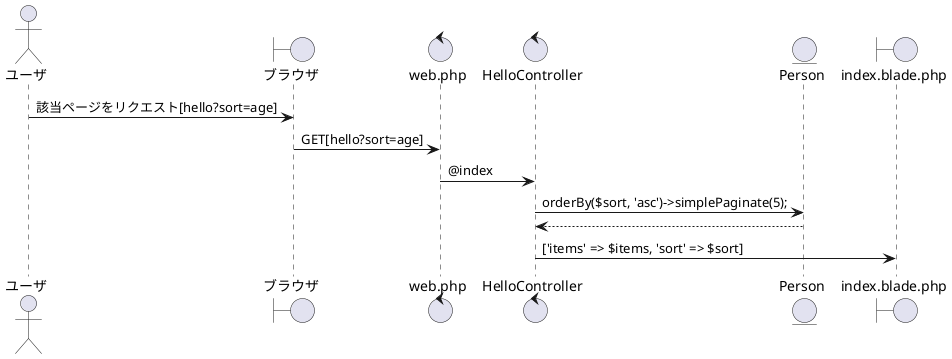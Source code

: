 @startuml 317_sort
actor ユーザ
boundary ブラウザ
control web.php
control HelloController
entity Person
boundary index.blade.php

ユーザ -> ブラウザ:該当ページをリクエスト[hello?sort=age]
ブラウザ -> web.php: GET[hello?sort=age]
web.php -> HelloController:@index
HelloController -> Person:orderBy($sort, 'asc')->simplePaginate(5);
HelloController <-- Person
HelloController -> index.blade.php:['items' => $items, 'sort' => $sort]
@enduml
